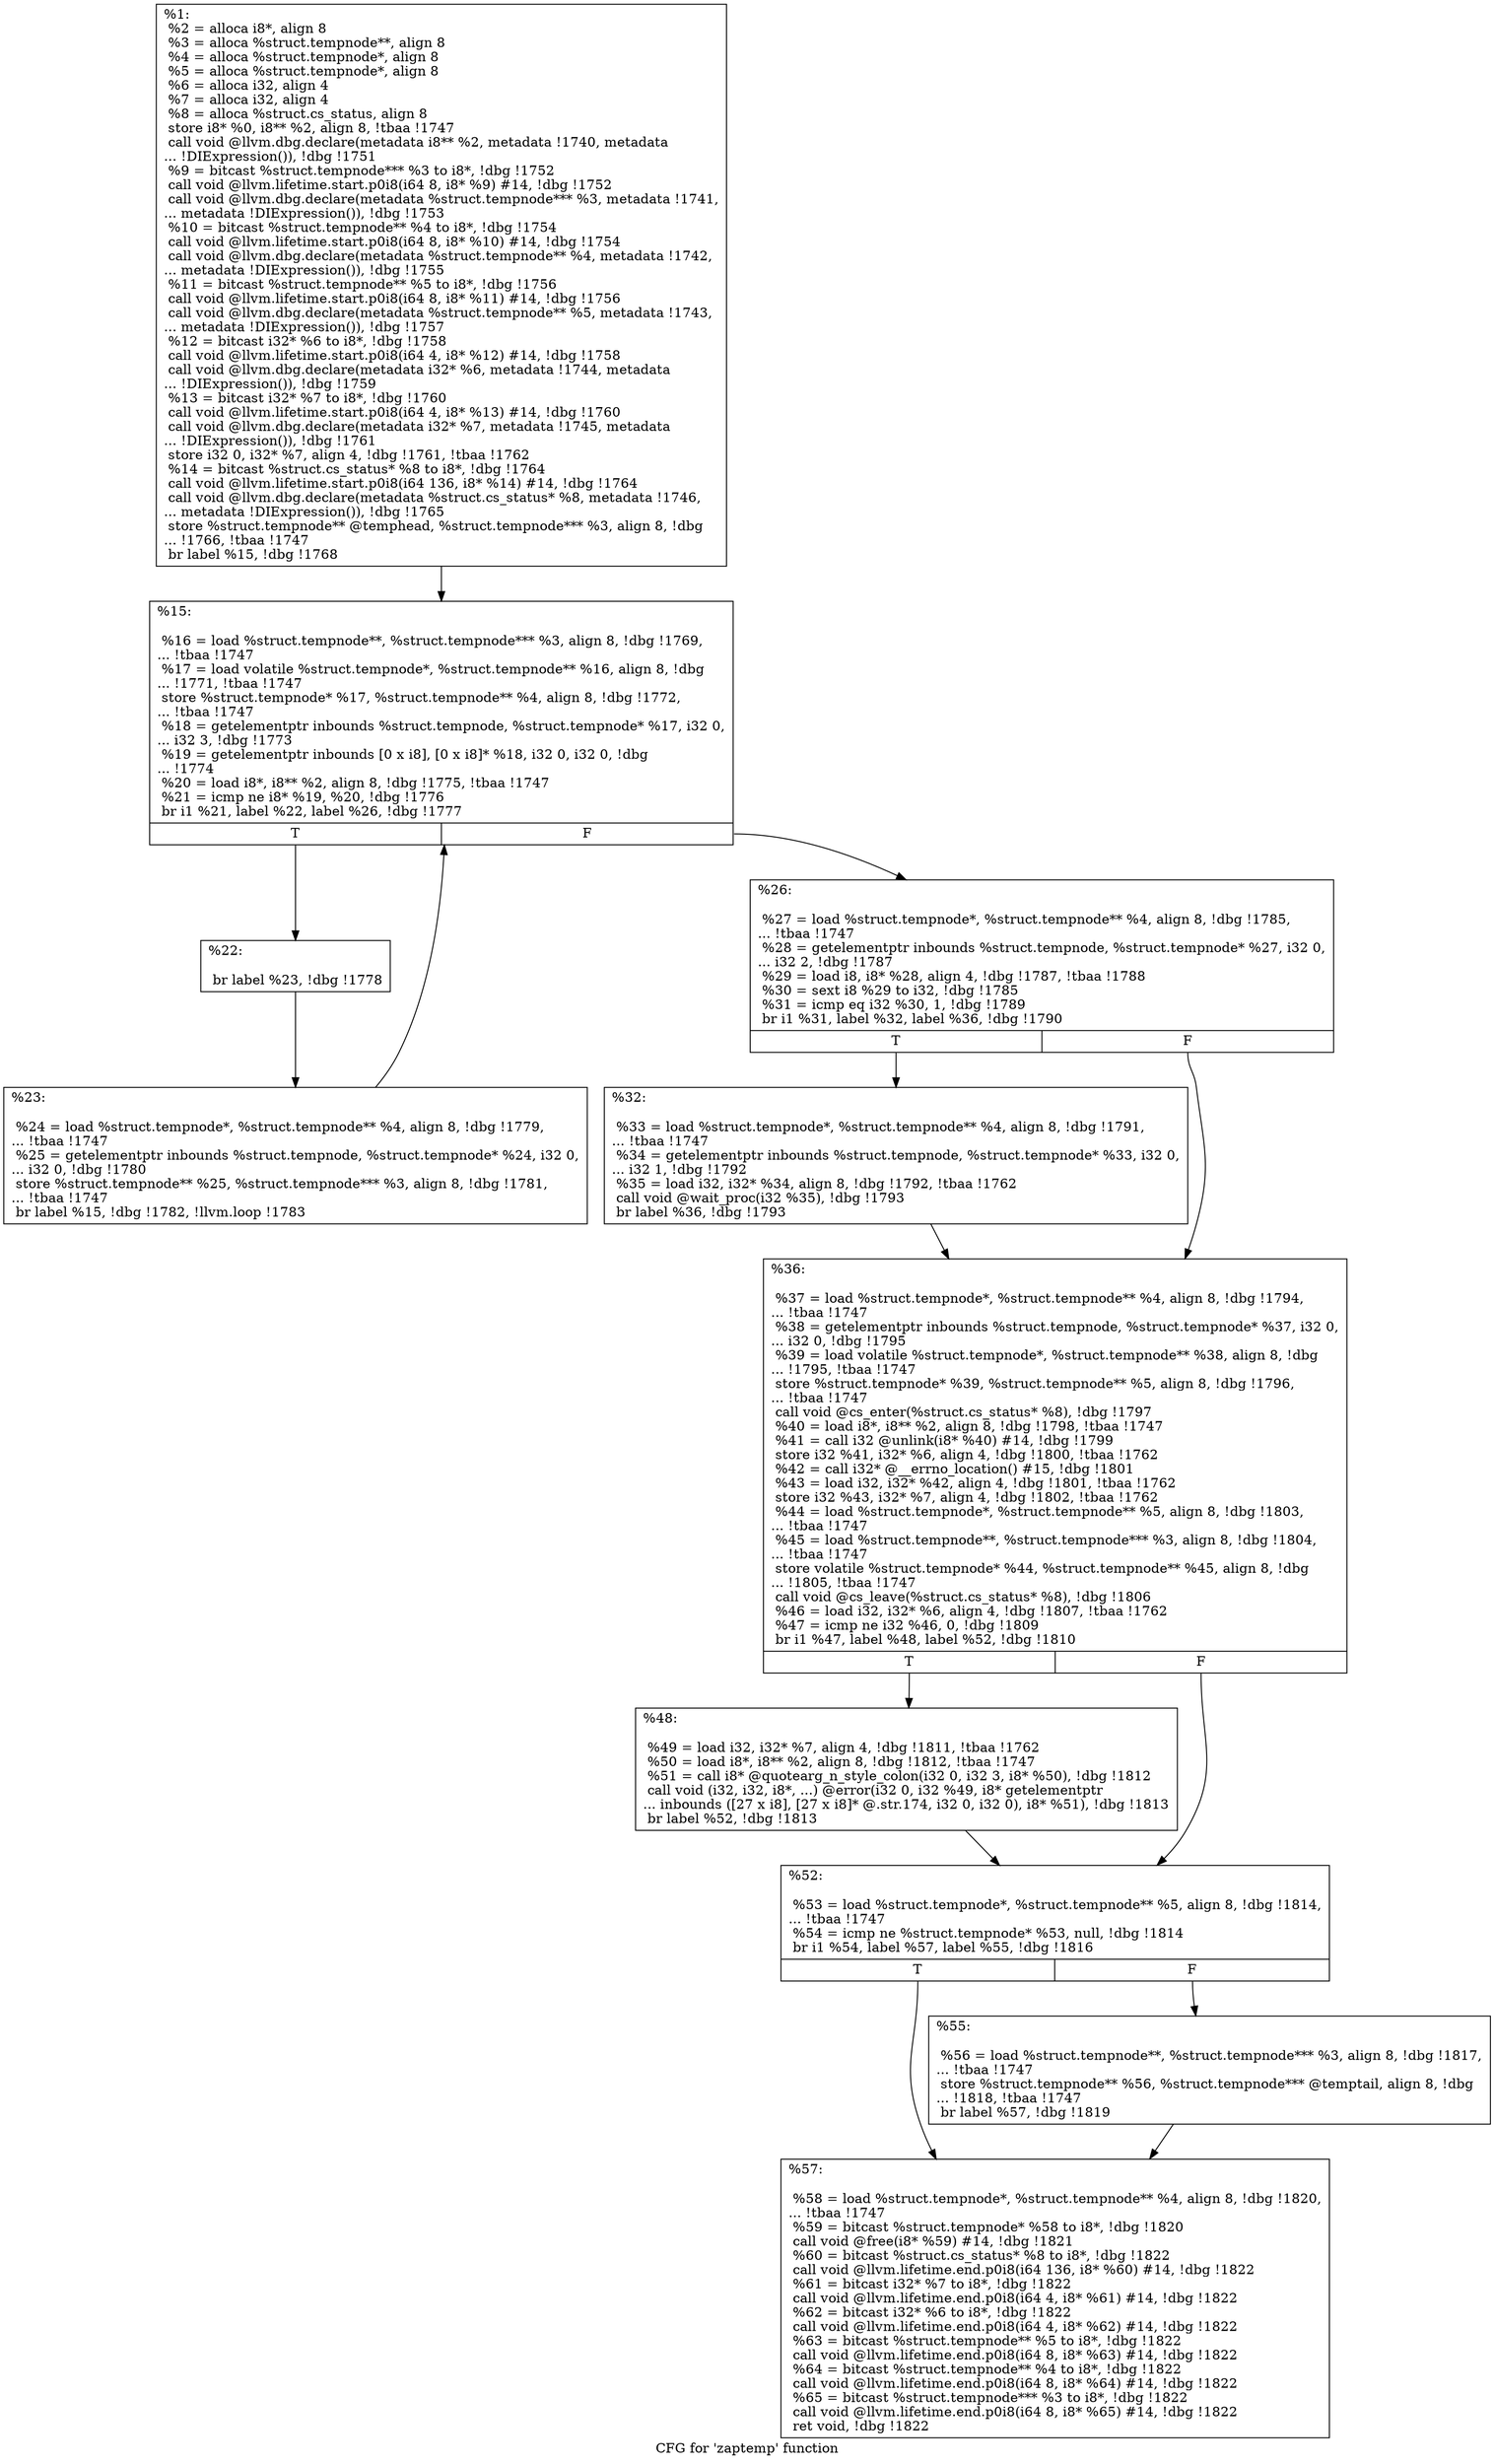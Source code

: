 digraph "CFG for 'zaptemp' function" {
	label="CFG for 'zaptemp' function";

	Node0x203c5a0 [shape=record,label="{%1:\l  %2 = alloca i8*, align 8\l  %3 = alloca %struct.tempnode**, align 8\l  %4 = alloca %struct.tempnode*, align 8\l  %5 = alloca %struct.tempnode*, align 8\l  %6 = alloca i32, align 4\l  %7 = alloca i32, align 4\l  %8 = alloca %struct.cs_status, align 8\l  store i8* %0, i8** %2, align 8, !tbaa !1747\l  call void @llvm.dbg.declare(metadata i8** %2, metadata !1740, metadata\l... !DIExpression()), !dbg !1751\l  %9 = bitcast %struct.tempnode*** %3 to i8*, !dbg !1752\l  call void @llvm.lifetime.start.p0i8(i64 8, i8* %9) #14, !dbg !1752\l  call void @llvm.dbg.declare(metadata %struct.tempnode*** %3, metadata !1741,\l... metadata !DIExpression()), !dbg !1753\l  %10 = bitcast %struct.tempnode** %4 to i8*, !dbg !1754\l  call void @llvm.lifetime.start.p0i8(i64 8, i8* %10) #14, !dbg !1754\l  call void @llvm.dbg.declare(metadata %struct.tempnode** %4, metadata !1742,\l... metadata !DIExpression()), !dbg !1755\l  %11 = bitcast %struct.tempnode** %5 to i8*, !dbg !1756\l  call void @llvm.lifetime.start.p0i8(i64 8, i8* %11) #14, !dbg !1756\l  call void @llvm.dbg.declare(metadata %struct.tempnode** %5, metadata !1743,\l... metadata !DIExpression()), !dbg !1757\l  %12 = bitcast i32* %6 to i8*, !dbg !1758\l  call void @llvm.lifetime.start.p0i8(i64 4, i8* %12) #14, !dbg !1758\l  call void @llvm.dbg.declare(metadata i32* %6, metadata !1744, metadata\l... !DIExpression()), !dbg !1759\l  %13 = bitcast i32* %7 to i8*, !dbg !1760\l  call void @llvm.lifetime.start.p0i8(i64 4, i8* %13) #14, !dbg !1760\l  call void @llvm.dbg.declare(metadata i32* %7, metadata !1745, metadata\l... !DIExpression()), !dbg !1761\l  store i32 0, i32* %7, align 4, !dbg !1761, !tbaa !1762\l  %14 = bitcast %struct.cs_status* %8 to i8*, !dbg !1764\l  call void @llvm.lifetime.start.p0i8(i64 136, i8* %14) #14, !dbg !1764\l  call void @llvm.dbg.declare(metadata %struct.cs_status* %8, metadata !1746,\l... metadata !DIExpression()), !dbg !1765\l  store %struct.tempnode** @temphead, %struct.tempnode*** %3, align 8, !dbg\l... !1766, !tbaa !1747\l  br label %15, !dbg !1768\l}"];
	Node0x203c5a0 -> Node0x203c680;
	Node0x203c680 [shape=record,label="{%15:\l\l  %16 = load %struct.tempnode**, %struct.tempnode*** %3, align 8, !dbg !1769,\l... !tbaa !1747\l  %17 = load volatile %struct.tempnode*, %struct.tempnode** %16, align 8, !dbg\l... !1771, !tbaa !1747\l  store %struct.tempnode* %17, %struct.tempnode** %4, align 8, !dbg !1772,\l... !tbaa !1747\l  %18 = getelementptr inbounds %struct.tempnode, %struct.tempnode* %17, i32 0,\l... i32 3, !dbg !1773\l  %19 = getelementptr inbounds [0 x i8], [0 x i8]* %18, i32 0, i32 0, !dbg\l... !1774\l  %20 = load i8*, i8** %2, align 8, !dbg !1775, !tbaa !1747\l  %21 = icmp ne i8* %19, %20, !dbg !1776\l  br i1 %21, label %22, label %26, !dbg !1777\l|{<s0>T|<s1>F}}"];
	Node0x203c680:s0 -> Node0x203c6d0;
	Node0x203c680:s1 -> Node0x203c770;
	Node0x203c6d0 [shape=record,label="{%22:\l\l  br label %23, !dbg !1778\l}"];
	Node0x203c6d0 -> Node0x203c720;
	Node0x203c720 [shape=record,label="{%23:\l\l  %24 = load %struct.tempnode*, %struct.tempnode** %4, align 8, !dbg !1779,\l... !tbaa !1747\l  %25 = getelementptr inbounds %struct.tempnode, %struct.tempnode* %24, i32 0,\l... i32 0, !dbg !1780\l  store %struct.tempnode** %25, %struct.tempnode*** %3, align 8, !dbg !1781,\l... !tbaa !1747\l  br label %15, !dbg !1782, !llvm.loop !1783\l}"];
	Node0x203c720 -> Node0x203c680;
	Node0x203c770 [shape=record,label="{%26:\l\l  %27 = load %struct.tempnode*, %struct.tempnode** %4, align 8, !dbg !1785,\l... !tbaa !1747\l  %28 = getelementptr inbounds %struct.tempnode, %struct.tempnode* %27, i32 0,\l... i32 2, !dbg !1787\l  %29 = load i8, i8* %28, align 4, !dbg !1787, !tbaa !1788\l  %30 = sext i8 %29 to i32, !dbg !1785\l  %31 = icmp eq i32 %30, 1, !dbg !1789\l  br i1 %31, label %32, label %36, !dbg !1790\l|{<s0>T|<s1>F}}"];
	Node0x203c770:s0 -> Node0x203c7c0;
	Node0x203c770:s1 -> Node0x203c810;
	Node0x203c7c0 [shape=record,label="{%32:\l\l  %33 = load %struct.tempnode*, %struct.tempnode** %4, align 8, !dbg !1791,\l... !tbaa !1747\l  %34 = getelementptr inbounds %struct.tempnode, %struct.tempnode* %33, i32 0,\l... i32 1, !dbg !1792\l  %35 = load i32, i32* %34, align 8, !dbg !1792, !tbaa !1762\l  call void @wait_proc(i32 %35), !dbg !1793\l  br label %36, !dbg !1793\l}"];
	Node0x203c7c0 -> Node0x203c810;
	Node0x203c810 [shape=record,label="{%36:\l\l  %37 = load %struct.tempnode*, %struct.tempnode** %4, align 8, !dbg !1794,\l... !tbaa !1747\l  %38 = getelementptr inbounds %struct.tempnode, %struct.tempnode* %37, i32 0,\l... i32 0, !dbg !1795\l  %39 = load volatile %struct.tempnode*, %struct.tempnode** %38, align 8, !dbg\l... !1795, !tbaa !1747\l  store %struct.tempnode* %39, %struct.tempnode** %5, align 8, !dbg !1796,\l... !tbaa !1747\l  call void @cs_enter(%struct.cs_status* %8), !dbg !1797\l  %40 = load i8*, i8** %2, align 8, !dbg !1798, !tbaa !1747\l  %41 = call i32 @unlink(i8* %40) #14, !dbg !1799\l  store i32 %41, i32* %6, align 4, !dbg !1800, !tbaa !1762\l  %42 = call i32* @__errno_location() #15, !dbg !1801\l  %43 = load i32, i32* %42, align 4, !dbg !1801, !tbaa !1762\l  store i32 %43, i32* %7, align 4, !dbg !1802, !tbaa !1762\l  %44 = load %struct.tempnode*, %struct.tempnode** %5, align 8, !dbg !1803,\l... !tbaa !1747\l  %45 = load %struct.tempnode**, %struct.tempnode*** %3, align 8, !dbg !1804,\l... !tbaa !1747\l  store volatile %struct.tempnode* %44, %struct.tempnode** %45, align 8, !dbg\l... !1805, !tbaa !1747\l  call void @cs_leave(%struct.cs_status* %8), !dbg !1806\l  %46 = load i32, i32* %6, align 4, !dbg !1807, !tbaa !1762\l  %47 = icmp ne i32 %46, 0, !dbg !1809\l  br i1 %47, label %48, label %52, !dbg !1810\l|{<s0>T|<s1>F}}"];
	Node0x203c810:s0 -> Node0x203c860;
	Node0x203c810:s1 -> Node0x203c8b0;
	Node0x203c860 [shape=record,label="{%48:\l\l  %49 = load i32, i32* %7, align 4, !dbg !1811, !tbaa !1762\l  %50 = load i8*, i8** %2, align 8, !dbg !1812, !tbaa !1747\l  %51 = call i8* @quotearg_n_style_colon(i32 0, i32 3, i8* %50), !dbg !1812\l  call void (i32, i32, i8*, ...) @error(i32 0, i32 %49, i8* getelementptr\l... inbounds ([27 x i8], [27 x i8]* @.str.174, i32 0, i32 0), i8* %51), !dbg !1813\l  br label %52, !dbg !1813\l}"];
	Node0x203c860 -> Node0x203c8b0;
	Node0x203c8b0 [shape=record,label="{%52:\l\l  %53 = load %struct.tempnode*, %struct.tempnode** %5, align 8, !dbg !1814,\l... !tbaa !1747\l  %54 = icmp ne %struct.tempnode* %53, null, !dbg !1814\l  br i1 %54, label %57, label %55, !dbg !1816\l|{<s0>T|<s1>F}}"];
	Node0x203c8b0:s0 -> Node0x203c950;
	Node0x203c8b0:s1 -> Node0x203c900;
	Node0x203c900 [shape=record,label="{%55:\l\l  %56 = load %struct.tempnode**, %struct.tempnode*** %3, align 8, !dbg !1817,\l... !tbaa !1747\l  store %struct.tempnode** %56, %struct.tempnode*** @temptail, align 8, !dbg\l... !1818, !tbaa !1747\l  br label %57, !dbg !1819\l}"];
	Node0x203c900 -> Node0x203c950;
	Node0x203c950 [shape=record,label="{%57:\l\l  %58 = load %struct.tempnode*, %struct.tempnode** %4, align 8, !dbg !1820,\l... !tbaa !1747\l  %59 = bitcast %struct.tempnode* %58 to i8*, !dbg !1820\l  call void @free(i8* %59) #14, !dbg !1821\l  %60 = bitcast %struct.cs_status* %8 to i8*, !dbg !1822\l  call void @llvm.lifetime.end.p0i8(i64 136, i8* %60) #14, !dbg !1822\l  %61 = bitcast i32* %7 to i8*, !dbg !1822\l  call void @llvm.lifetime.end.p0i8(i64 4, i8* %61) #14, !dbg !1822\l  %62 = bitcast i32* %6 to i8*, !dbg !1822\l  call void @llvm.lifetime.end.p0i8(i64 4, i8* %62) #14, !dbg !1822\l  %63 = bitcast %struct.tempnode** %5 to i8*, !dbg !1822\l  call void @llvm.lifetime.end.p0i8(i64 8, i8* %63) #14, !dbg !1822\l  %64 = bitcast %struct.tempnode** %4 to i8*, !dbg !1822\l  call void @llvm.lifetime.end.p0i8(i64 8, i8* %64) #14, !dbg !1822\l  %65 = bitcast %struct.tempnode*** %3 to i8*, !dbg !1822\l  call void @llvm.lifetime.end.p0i8(i64 8, i8* %65) #14, !dbg !1822\l  ret void, !dbg !1822\l}"];
}
